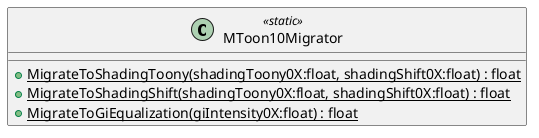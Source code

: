 @startuml
class MToon10Migrator <<static>> {
    + {static} MigrateToShadingToony(shadingToony0X:float, shadingShift0X:float) : float
    + {static} MigrateToShadingShift(shadingToony0X:float, shadingShift0X:float) : float
    + {static} MigrateToGiEqualization(giIntensity0X:float) : float
}
@enduml
